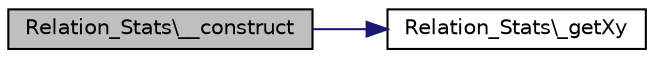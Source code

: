 digraph G
{
  edge [fontname="Helvetica",fontsize="10",labelfontname="Helvetica",labelfontsize="10"];
  node [fontname="Helvetica",fontsize="10",shape=record];
  rankdir="LR";
  Node1 [label="Relation_Stats\\__construct",height=0.2,width=0.4,color="black", fillcolor="grey75", style="filled" fontcolor="black"];
  Node1 -> Node2 [color="midnightblue",fontsize="10",style="solid",fontname="Helvetica"];
  Node2 [label="Relation_Stats\\_getXy",height=0.2,width=0.4,color="black", fillcolor="white", style="filled",URL="$classRelation__Stats.html#a70b68cef49ec3520bb52122a6c8a99bd",tooltip="Each Table object have connection points which is used to connect to other objects in Dia we detect t..."];
}
